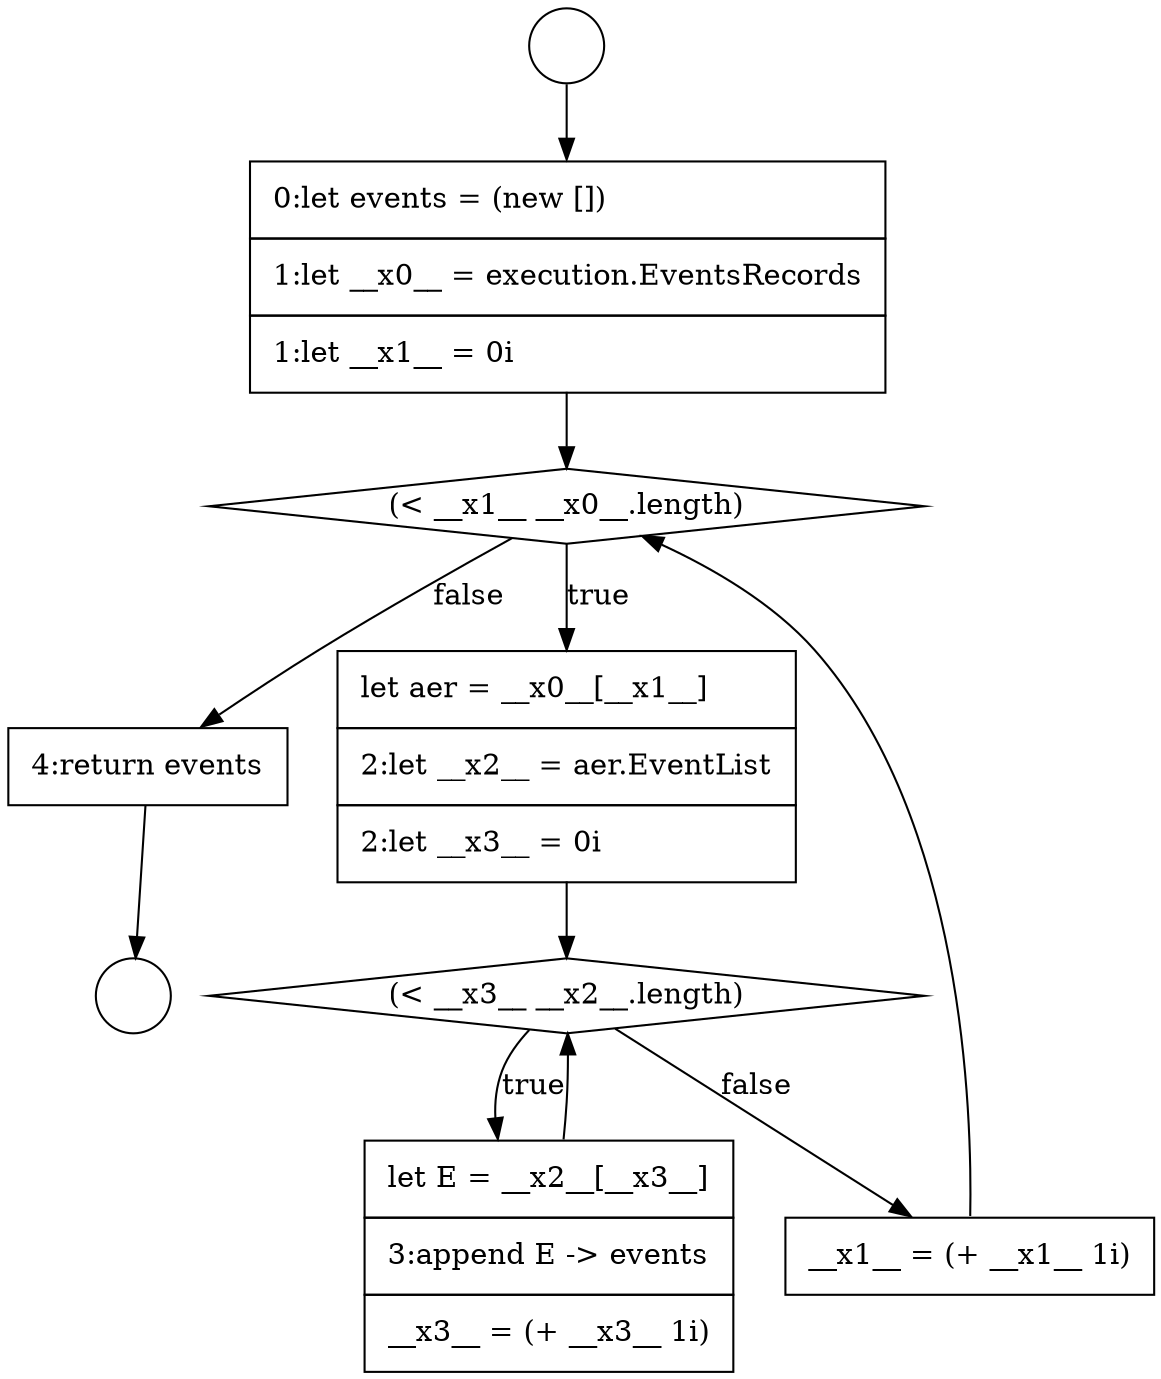 digraph {
  node19572 [shape=diamond, label=<<font color="black">(&lt; __x1__ __x0__.length)</font>> color="black" fillcolor="white" style=filled]
  node19575 [shape=none, margin=0, label=<<font color="black">
    <table border="0" cellborder="1" cellspacing="0" cellpadding="10">
      <tr><td align="left">let E = __x2__[__x3__]</td></tr>
      <tr><td align="left">3:append E -&gt; events</td></tr>
      <tr><td align="left">__x3__ = (+ __x3__ 1i)</td></tr>
    </table>
  </font>> color="black" fillcolor="white" style=filled]
  node19571 [shape=none, margin=0, label=<<font color="black">
    <table border="0" cellborder="1" cellspacing="0" cellpadding="10">
      <tr><td align="left">0:let events = (new [])</td></tr>
      <tr><td align="left">1:let __x0__ = execution.EventsRecords</td></tr>
      <tr><td align="left">1:let __x1__ = 0i</td></tr>
    </table>
  </font>> color="black" fillcolor="white" style=filled]
  node19570 [shape=circle label=" " color="black" fillcolor="white" style=filled]
  node19574 [shape=diamond, label=<<font color="black">(&lt; __x3__ __x2__.length)</font>> color="black" fillcolor="white" style=filled]
  node19569 [shape=circle label=" " color="black" fillcolor="white" style=filled]
  node19576 [shape=none, margin=0, label=<<font color="black">
    <table border="0" cellborder="1" cellspacing="0" cellpadding="10">
      <tr><td align="left">__x1__ = (+ __x1__ 1i)</td></tr>
    </table>
  </font>> color="black" fillcolor="white" style=filled]
  node19577 [shape=none, margin=0, label=<<font color="black">
    <table border="0" cellborder="1" cellspacing="0" cellpadding="10">
      <tr><td align="left">4:return events</td></tr>
    </table>
  </font>> color="black" fillcolor="white" style=filled]
  node19573 [shape=none, margin=0, label=<<font color="black">
    <table border="0" cellborder="1" cellspacing="0" cellpadding="10">
      <tr><td align="left">let aer = __x0__[__x1__]</td></tr>
      <tr><td align="left">2:let __x2__ = aer.EventList</td></tr>
      <tr><td align="left">2:let __x3__ = 0i</td></tr>
    </table>
  </font>> color="black" fillcolor="white" style=filled]
  node19574 -> node19575 [label=<<font color="black">true</font>> color="black"]
  node19574 -> node19576 [label=<<font color="black">false</font>> color="black"]
  node19569 -> node19571 [ color="black"]
  node19573 -> node19574 [ color="black"]
  node19575 -> node19574 [ color="black"]
  node19577 -> node19570 [ color="black"]
  node19576 -> node19572 [ color="black"]
  node19571 -> node19572 [ color="black"]
  node19572 -> node19573 [label=<<font color="black">true</font>> color="black"]
  node19572 -> node19577 [label=<<font color="black">false</font>> color="black"]
}
